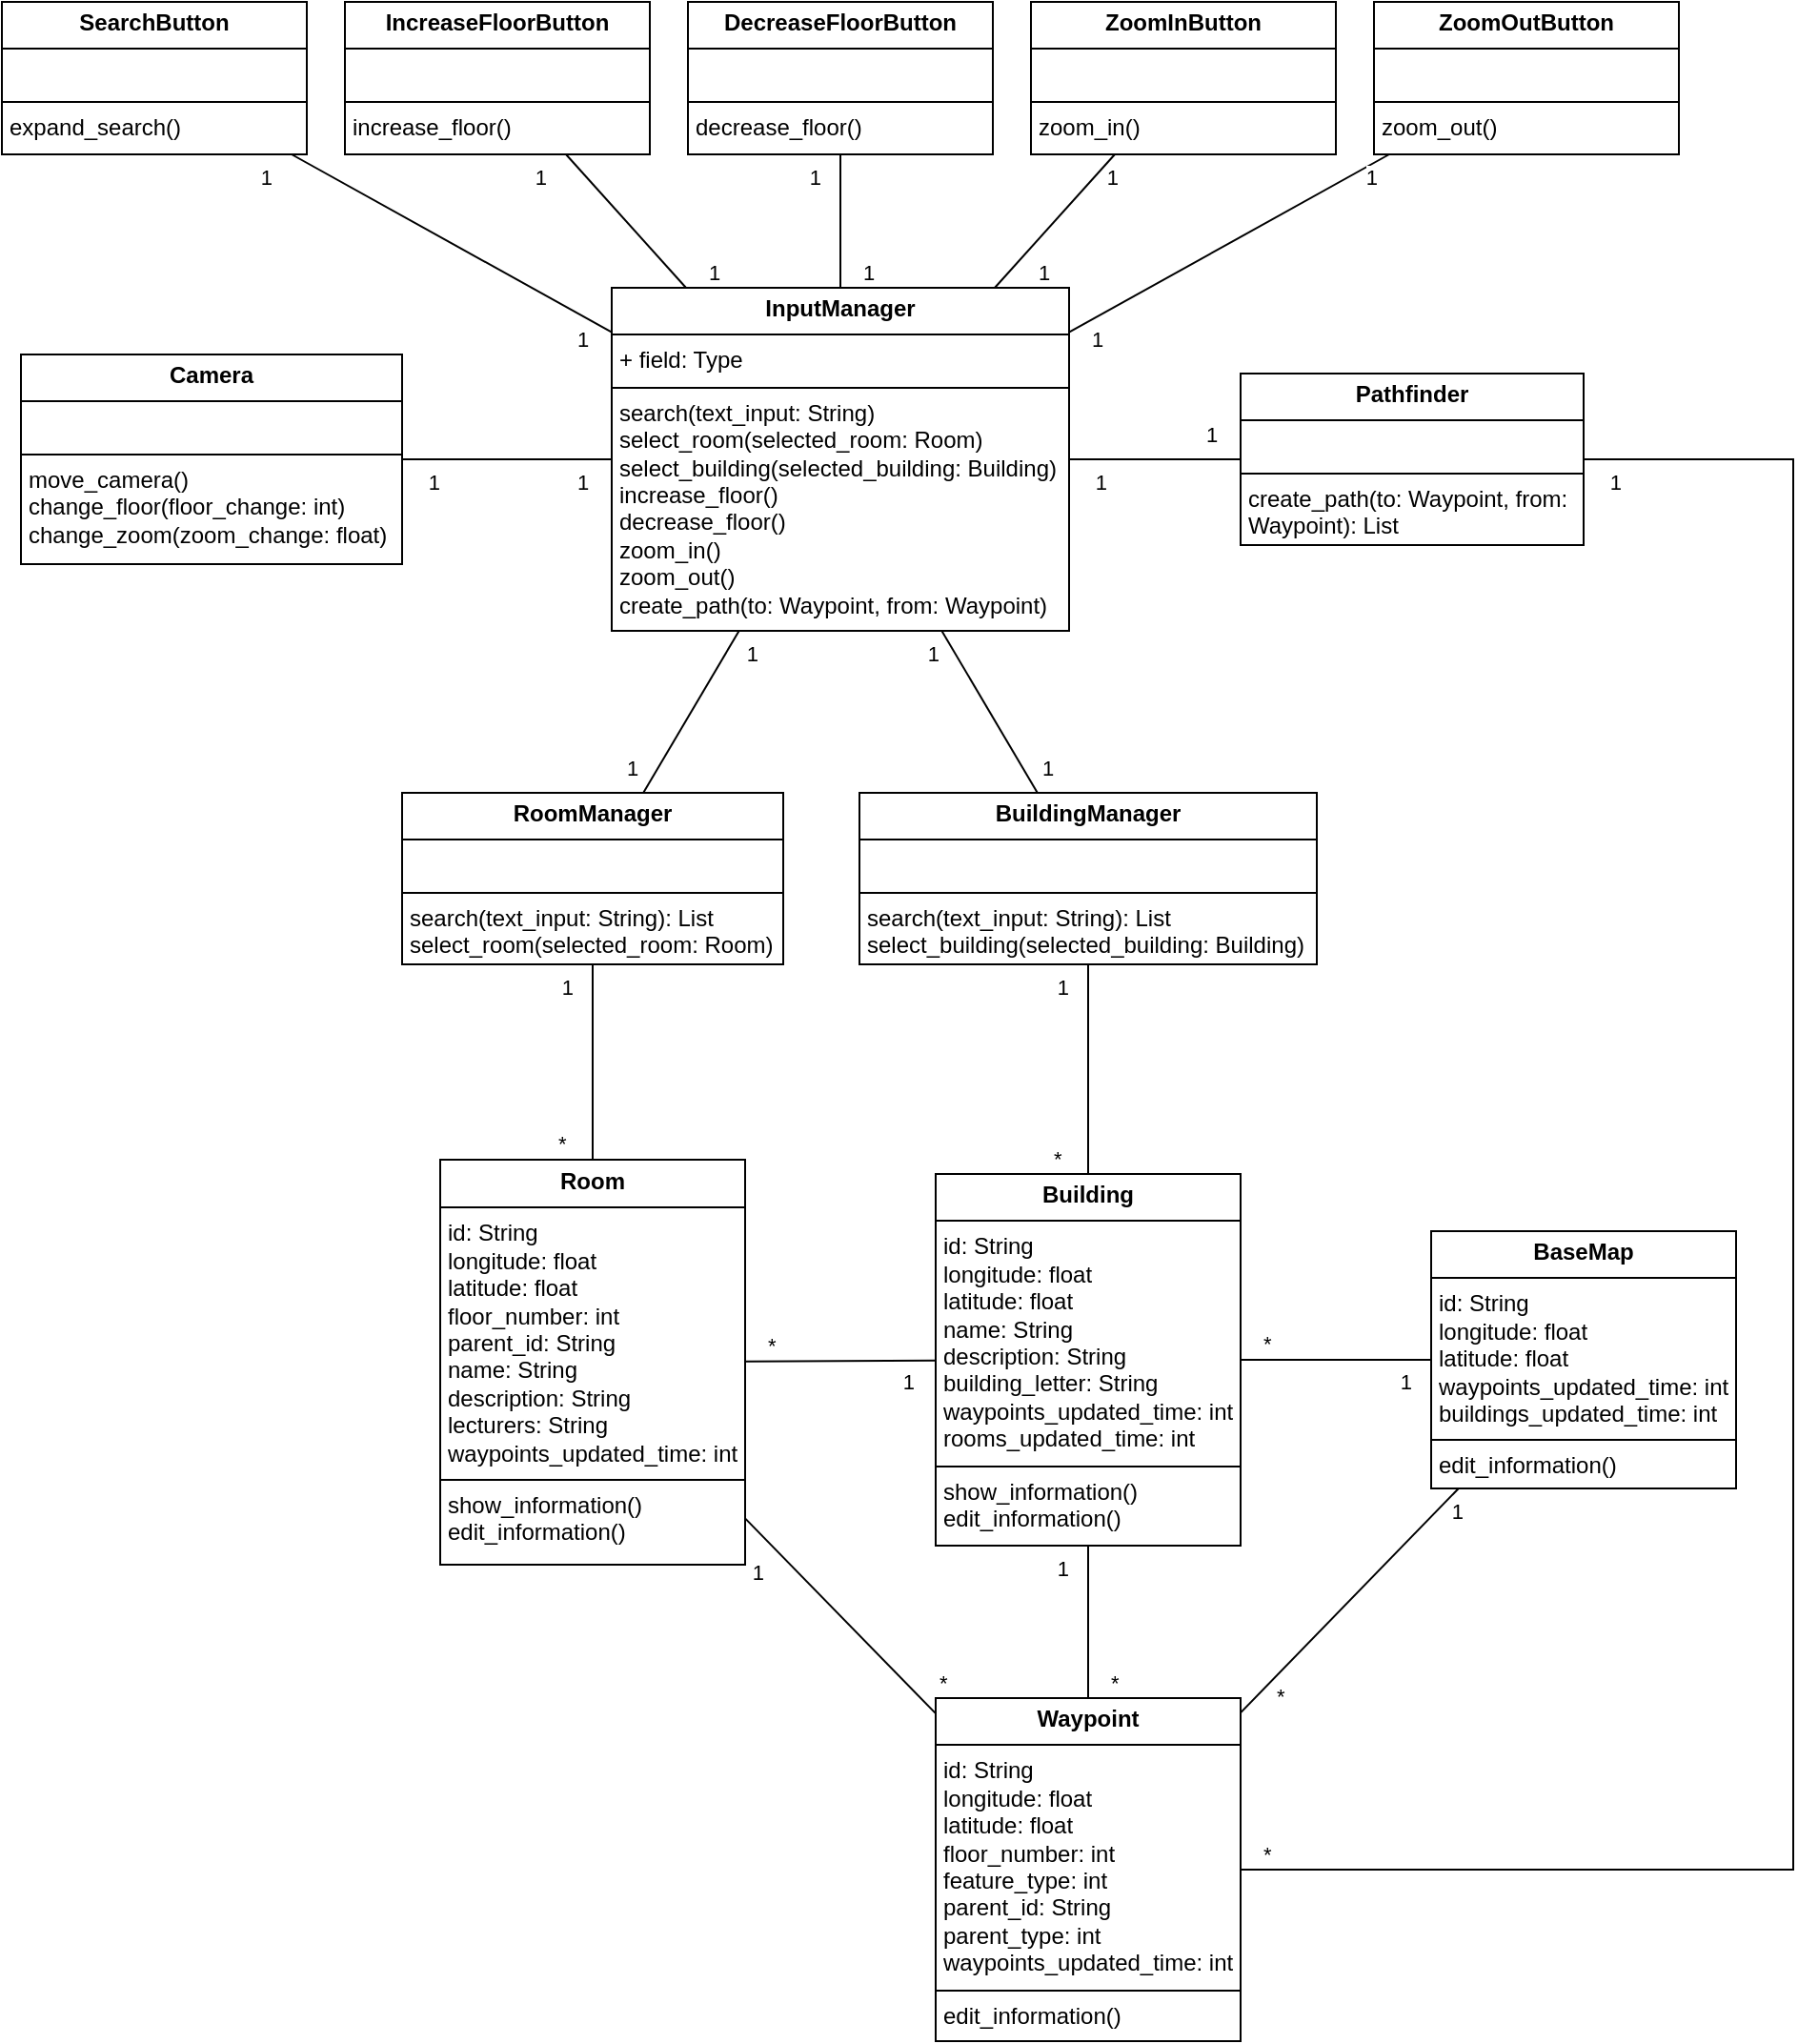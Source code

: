 <mxfile version="24.7.17">
  <diagram name="Page-1" id="9f46799a-70d6-7492-0946-bef42562c5a5">
    <mxGraphModel dx="1320" dy="1713" grid="1" gridSize="10" guides="1" tooltips="1" connect="1" arrows="1" fold="1" page="1" pageScale="1" pageWidth="1100" pageHeight="850" background="none" math="0" shadow="0">
      <root>
        <mxCell id="0" />
        <mxCell id="1" parent="0" />
        <mxCell id="O_8Z2jHHjcam1vpanROj-1" value="&lt;p style=&quot;margin:0px;margin-top:4px;text-align:center;&quot;&gt;&lt;b&gt;InputManager&lt;/b&gt;&lt;/p&gt;&lt;hr size=&quot;1&quot; style=&quot;border-style:solid;&quot;&gt;&lt;p style=&quot;margin:0px;margin-left:4px;&quot;&gt;+ field: Type&lt;/p&gt;&lt;hr size=&quot;1&quot; style=&quot;border-style:solid;&quot;&gt;&lt;p style=&quot;margin:0px;margin-left:4px;&quot;&gt;search(text_input: String)&lt;br&gt;&lt;/p&gt;&lt;p style=&quot;margin:0px;margin-left:4px;&quot;&gt;select_room(selected_room: Room)&lt;/p&gt;&lt;p style=&quot;margin:0px;margin-left:4px;&quot;&gt;select_building(selected_building: Building)&lt;/p&gt;&lt;p style=&quot;margin:0px;margin-left:4px;&quot;&gt;increase_floor()&lt;/p&gt;&lt;p style=&quot;margin:0px;margin-left:4px;&quot;&gt;decrease_floor()&lt;/p&gt;&lt;p style=&quot;margin:0px;margin-left:4px;&quot;&gt;zoom_in()&lt;/p&gt;&lt;p style=&quot;margin:0px;margin-left:4px;&quot;&gt;zoom_out()&lt;/p&gt;&lt;p style=&quot;margin:0px;margin-left:4px;&quot;&gt;create_path(to: Waypoint, from: Waypoint)&lt;/p&gt;" style="verticalAlign=top;align=left;overflow=fill;html=1;whiteSpace=wrap;" parent="1" vertex="1">
          <mxGeometry x="420" y="70" width="240" height="180" as="geometry" />
        </mxCell>
        <mxCell id="O_8Z2jHHjcam1vpanROj-3" value="&lt;p style=&quot;margin:0px;margin-top:4px;text-align:center;&quot;&gt;&lt;b&gt;IncreaseFloorButton&lt;/b&gt;&lt;/p&gt;&lt;hr size=&quot;1&quot; style=&quot;border-style:solid;&quot;&gt;&lt;p style=&quot;margin:0px;margin-left:4px;&quot;&gt;&lt;/p&gt;&lt;p style=&quot;margin:0px;margin-left:4px;&quot;&gt;&lt;br&gt;&lt;/p&gt;&lt;hr style=&quot;border-style: solid;&quot; size=&quot;1&quot;&gt;&lt;p style=&quot;margin:0px;margin-left:4px;&quot;&gt;increase_floor()&lt;/p&gt;" style="verticalAlign=top;align=left;overflow=fill;html=1;whiteSpace=wrap;" parent="1" vertex="1">
          <mxGeometry x="280" y="-80" width="160" height="80" as="geometry" />
        </mxCell>
        <mxCell id="O_8Z2jHHjcam1vpanROj-5" value="&lt;p style=&quot;margin:0px;margin-top:4px;text-align:center;&quot;&gt;&lt;b&gt;DecreaseFloorButton&lt;/b&gt;&lt;/p&gt;&lt;hr size=&quot;1&quot; style=&quot;border-style:solid;&quot;&gt;&lt;p style=&quot;margin:0px;margin-left:4px;&quot;&gt;&lt;br&gt;&lt;/p&gt;&lt;hr style=&quot;border-style: solid;&quot; size=&quot;1&quot;&gt;&lt;p style=&quot;margin:0px;margin-left:4px;&quot;&gt;decrease_floor()&lt;br&gt;&lt;/p&gt;" style="verticalAlign=top;align=left;overflow=fill;html=1;whiteSpace=wrap;" parent="1" vertex="1">
          <mxGeometry x="460" y="-80" width="160" height="80" as="geometry" />
        </mxCell>
        <mxCell id="O_8Z2jHHjcam1vpanROj-6" value="&lt;p style=&quot;margin:0px;margin-top:4px;text-align:center;&quot;&gt;&lt;b&gt;ZoomInButton&lt;/b&gt;&lt;/p&gt;&lt;hr size=&quot;1&quot; style=&quot;border-style:solid;&quot;&gt;&lt;p style=&quot;margin:0px;margin-left:4px;&quot;&gt;&lt;br&gt;&lt;/p&gt;&lt;hr style=&quot;border-style: solid;&quot; size=&quot;1&quot;&gt;&lt;p style=&quot;margin:0px;margin-left:4px;&quot;&gt;zoom_in()&lt;br&gt;&lt;/p&gt;" style="verticalAlign=top;align=left;overflow=fill;html=1;whiteSpace=wrap;" parent="1" vertex="1">
          <mxGeometry x="640" y="-80" width="160" height="80" as="geometry" />
        </mxCell>
        <mxCell id="O_8Z2jHHjcam1vpanROj-7" value="&lt;p style=&quot;margin:0px;margin-top:4px;text-align:center;&quot;&gt;&lt;b&gt;ZoomOutButton&lt;/b&gt;&lt;/p&gt;&lt;hr size=&quot;1&quot; style=&quot;border-style:solid;&quot;&gt;&lt;p style=&quot;margin:0px;margin-left:4px;&quot;&gt;&lt;br&gt;&lt;/p&gt;&lt;hr style=&quot;border-style: solid;&quot; size=&quot;1&quot;&gt;&lt;p style=&quot;margin:0px;margin-left:4px;&quot;&gt;zoom_out()&lt;br&gt;&lt;/p&gt;" style="verticalAlign=top;align=left;overflow=fill;html=1;whiteSpace=wrap;" parent="1" vertex="1">
          <mxGeometry x="820" y="-80" width="160" height="80" as="geometry" />
        </mxCell>
        <mxCell id="Tbiqba6ViQff4pH5ZTuQ-1" value="&lt;p style=&quot;margin:0px;margin-top:4px;text-align:center;&quot;&gt;&lt;b&gt;SearchButton&lt;/b&gt;&lt;/p&gt;&lt;hr size=&quot;1&quot; style=&quot;border-style:solid;&quot;&gt;&lt;p style=&quot;margin:0px;margin-left:4px;&quot;&gt;&lt;br&gt;&lt;/p&gt;&lt;hr style=&quot;border-style: solid;&quot; size=&quot;1&quot;&gt;&lt;p style=&quot;margin:0px;margin-left:4px;&quot;&gt;expand_search()&lt;br&gt;&lt;/p&gt;" style="verticalAlign=top;align=left;overflow=fill;html=1;whiteSpace=wrap;" vertex="1" parent="1">
          <mxGeometry x="100" y="-80" width="160" height="80" as="geometry" />
        </mxCell>
        <mxCell id="Tbiqba6ViQff4pH5ZTuQ-7" value="" style="endArrow=none;html=1;rounded=0;" edge="1" parent="1" source="O_8Z2jHHjcam1vpanROj-1" target="O_8Z2jHHjcam1vpanROj-7">
          <mxGeometry relative="1" as="geometry">
            <mxPoint x="610" y="130" as="sourcePoint" />
            <mxPoint x="770" y="130" as="targetPoint" />
          </mxGeometry>
        </mxCell>
        <mxCell id="Tbiqba6ViQff4pH5ZTuQ-8" value="1" style="edgeLabel;resizable=0;html=1;align=left;verticalAlign=bottom;" connectable="0" vertex="1" parent="Tbiqba6ViQff4pH5ZTuQ-7">
          <mxGeometry x="-1" relative="1" as="geometry">
            <mxPoint x="10" y="12" as="offset" />
          </mxGeometry>
        </mxCell>
        <mxCell id="Tbiqba6ViQff4pH5ZTuQ-9" value="1" style="edgeLabel;resizable=0;html=1;align=right;verticalAlign=bottom;" connectable="0" vertex="1" parent="Tbiqba6ViQff4pH5ZTuQ-7">
          <mxGeometry x="1" relative="1" as="geometry">
            <mxPoint x="-5" y="20" as="offset" />
          </mxGeometry>
        </mxCell>
        <mxCell id="Tbiqba6ViQff4pH5ZTuQ-13" value="" style="endArrow=none;html=1;rounded=0;" edge="1" parent="1" source="O_8Z2jHHjcam1vpanROj-1" target="O_8Z2jHHjcam1vpanROj-6">
          <mxGeometry relative="1" as="geometry">
            <mxPoint x="359.5" y="315" as="sourcePoint" />
            <mxPoint x="639.5" y="180" as="targetPoint" />
          </mxGeometry>
        </mxCell>
        <mxCell id="Tbiqba6ViQff4pH5ZTuQ-14" value="1" style="edgeLabel;resizable=0;html=1;align=left;verticalAlign=bottom;" connectable="0" vertex="1" parent="Tbiqba6ViQff4pH5ZTuQ-13">
          <mxGeometry x="-1" relative="1" as="geometry">
            <mxPoint x="21" as="offset" />
          </mxGeometry>
        </mxCell>
        <mxCell id="Tbiqba6ViQff4pH5ZTuQ-15" value="1" style="edgeLabel;resizable=0;html=1;align=right;verticalAlign=bottom;" connectable="0" vertex="1" parent="Tbiqba6ViQff4pH5ZTuQ-13">
          <mxGeometry x="1" relative="1" as="geometry">
            <mxPoint x="3" y="20" as="offset" />
          </mxGeometry>
        </mxCell>
        <mxCell id="Tbiqba6ViQff4pH5ZTuQ-16" value="" style="endArrow=none;html=1;rounded=0;" edge="1" parent="1" source="O_8Z2jHHjcam1vpanROj-1" target="O_8Z2jHHjcam1vpanROj-5">
          <mxGeometry relative="1" as="geometry">
            <mxPoint x="400" y="80" as="sourcePoint" />
            <mxPoint x="498" y="-10" as="targetPoint" />
          </mxGeometry>
        </mxCell>
        <mxCell id="Tbiqba6ViQff4pH5ZTuQ-17" value="1" style="edgeLabel;resizable=0;html=1;align=left;verticalAlign=bottom;" connectable="0" vertex="1" parent="Tbiqba6ViQff4pH5ZTuQ-16">
          <mxGeometry x="-1" relative="1" as="geometry">
            <mxPoint x="10" as="offset" />
          </mxGeometry>
        </mxCell>
        <mxCell id="Tbiqba6ViQff4pH5ZTuQ-18" value="1" style="edgeLabel;resizable=0;html=1;align=right;verticalAlign=bottom;" connectable="0" vertex="1" parent="Tbiqba6ViQff4pH5ZTuQ-16">
          <mxGeometry x="1" relative="1" as="geometry">
            <mxPoint x="-10" y="20" as="offset" />
          </mxGeometry>
        </mxCell>
        <mxCell id="Tbiqba6ViQff4pH5ZTuQ-19" value="" style="endArrow=none;html=1;rounded=0;" edge="1" parent="1" source="O_8Z2jHHjcam1vpanROj-1" target="O_8Z2jHHjcam1vpanROj-3">
          <mxGeometry relative="1" as="geometry">
            <mxPoint x="350" y="100" as="sourcePoint" />
            <mxPoint x="350" y="10" as="targetPoint" />
          </mxGeometry>
        </mxCell>
        <mxCell id="Tbiqba6ViQff4pH5ZTuQ-20" value="1" style="edgeLabel;resizable=0;html=1;align=left;verticalAlign=bottom;" connectable="0" vertex="1" parent="Tbiqba6ViQff4pH5ZTuQ-19">
          <mxGeometry x="-1" relative="1" as="geometry">
            <mxPoint x="10" as="offset" />
          </mxGeometry>
        </mxCell>
        <mxCell id="Tbiqba6ViQff4pH5ZTuQ-21" value="1" style="edgeLabel;resizable=0;html=1;align=right;verticalAlign=bottom;" connectable="0" vertex="1" parent="Tbiqba6ViQff4pH5ZTuQ-19">
          <mxGeometry x="1" relative="1" as="geometry">
            <mxPoint x="-10" y="20" as="offset" />
          </mxGeometry>
        </mxCell>
        <mxCell id="Tbiqba6ViQff4pH5ZTuQ-22" value="" style="endArrow=none;html=1;rounded=0;" edge="1" parent="1" source="O_8Z2jHHjcam1vpanROj-1" target="Tbiqba6ViQff4pH5ZTuQ-1">
          <mxGeometry relative="1" as="geometry">
            <mxPoint x="328" y="100" as="sourcePoint" />
            <mxPoint x="230" y="10" as="targetPoint" />
          </mxGeometry>
        </mxCell>
        <mxCell id="Tbiqba6ViQff4pH5ZTuQ-23" value="1" style="edgeLabel;resizable=0;html=1;align=left;verticalAlign=bottom;" connectable="0" vertex="1" parent="Tbiqba6ViQff4pH5ZTuQ-22">
          <mxGeometry x="-1" relative="1" as="geometry">
            <mxPoint x="-20" y="12" as="offset" />
          </mxGeometry>
        </mxCell>
        <mxCell id="Tbiqba6ViQff4pH5ZTuQ-24" value="1" style="edgeLabel;resizable=0;html=1;align=right;verticalAlign=bottom;" connectable="0" vertex="1" parent="Tbiqba6ViQff4pH5ZTuQ-22">
          <mxGeometry x="1" relative="1" as="geometry">
            <mxPoint x="-10" y="20" as="offset" />
          </mxGeometry>
        </mxCell>
        <mxCell id="Tbiqba6ViQff4pH5ZTuQ-25" value="&lt;p style=&quot;margin:0px;margin-top:4px;text-align:center;&quot;&gt;&lt;b&gt;Room&lt;/b&gt;&lt;/p&gt;&lt;hr size=&quot;1&quot; style=&quot;border-style:solid;&quot;&gt;&lt;p style=&quot;margin: 0px 0px 0px 4px;&quot;&gt;id: String&lt;/p&gt;&lt;p style=&quot;margin: 0px 0px 0px 4px;&quot;&gt;longitude: float&lt;/p&gt;&lt;p style=&quot;margin: 0px 0px 0px 4px;&quot;&gt;latitude: float&lt;/p&gt;&lt;p style=&quot;margin: 0px 0px 0px 4px;&quot;&gt;floor_number: int&lt;/p&gt;&lt;p style=&quot;margin: 0px 0px 0px 4px;&quot;&gt;parent_id: String&lt;/p&gt;&lt;p style=&quot;margin: 0px 0px 0px 4px;&quot;&gt;name: String&lt;/p&gt;&lt;p style=&quot;margin: 0px 0px 0px 4px;&quot;&gt;description: String&lt;/p&gt;&lt;p style=&quot;margin: 0px 0px 0px 4px;&quot;&gt;lecturers: String&lt;/p&gt;&lt;p style=&quot;margin: 0px 0px 0px 4px;&quot;&gt;waypoints_updated_time: int&lt;/p&gt;&lt;hr size=&quot;1&quot; style=&quot;border-style:solid;&quot;&gt;&lt;p style=&quot;margin:0px;margin-left:4px;&quot;&gt;show_information()&lt;/p&gt;&lt;p style=&quot;margin:0px;margin-left:4px;&quot;&gt;edit_information()&lt;br&gt;&lt;/p&gt;" style="verticalAlign=top;align=left;overflow=fill;html=1;whiteSpace=wrap;" vertex="1" parent="1">
          <mxGeometry x="330" y="527.5" width="160" height="212.5" as="geometry" />
        </mxCell>
        <mxCell id="Tbiqba6ViQff4pH5ZTuQ-26" value="&lt;p style=&quot;margin:0px;margin-top:4px;text-align:center;&quot;&gt;&lt;b&gt;Building&lt;/b&gt;&lt;/p&gt;&lt;hr size=&quot;1&quot; style=&quot;border-style:solid;&quot;&gt;&lt;p style=&quot;margin: 0px 0px 0px 4px;&quot;&gt;id: String&lt;/p&gt;&lt;p style=&quot;margin: 0px 0px 0px 4px;&quot;&gt;longitude: float&lt;/p&gt;&lt;p style=&quot;margin: 0px 0px 0px 4px;&quot;&gt;latitude: float&lt;/p&gt;&lt;p style=&quot;margin: 0px 0px 0px 4px;&quot;&gt;name: String&lt;/p&gt;&lt;p style=&quot;margin: 0px 0px 0px 4px;&quot;&gt;description: String&lt;/p&gt;&lt;p style=&quot;margin: 0px 0px 0px 4px;&quot;&gt;building_letter: String&lt;/p&gt;&lt;p style=&quot;margin: 0px 0px 0px 4px;&quot;&gt;waypoints_updated_time: int&lt;/p&gt;&lt;p style=&quot;margin: 0px 0px 0px 4px;&quot;&gt;rooms_updated_time: int&lt;/p&gt;&lt;hr size=&quot;1&quot; style=&quot;border-style:solid;&quot;&gt;&lt;p style=&quot;margin:0px;margin-left:4px;&quot;&gt;show_information()&lt;/p&gt;&lt;p style=&quot;margin:0px;margin-left:4px;&quot;&gt;edit_information()&lt;br&gt;&lt;/p&gt;" style="verticalAlign=top;align=left;overflow=fill;html=1;whiteSpace=wrap;" vertex="1" parent="1">
          <mxGeometry x="590" y="535" width="160" height="195" as="geometry" />
        </mxCell>
        <mxCell id="Tbiqba6ViQff4pH5ZTuQ-27" value="&lt;p style=&quot;margin:0px;margin-top:4px;text-align:center;&quot;&gt;&lt;b&gt;BaseMap&lt;/b&gt;&lt;/p&gt;&lt;hr size=&quot;1&quot; style=&quot;border-style:solid;&quot;&gt;&lt;p style=&quot;margin:0px;margin-left:4px;&quot;&gt;id: String&lt;/p&gt;&lt;p style=&quot;margin:0px;margin-left:4px;&quot;&gt;longitude: float&lt;/p&gt;&lt;p style=&quot;margin:0px;margin-left:4px;&quot;&gt;latitude: float&lt;/p&gt;&lt;p style=&quot;margin:0px;margin-left:4px;&quot;&gt;waypoints_updated_time: int&lt;/p&gt;&lt;p style=&quot;margin:0px;margin-left:4px;&quot;&gt;buildings_updated_time: int&lt;/p&gt;&lt;hr size=&quot;1&quot; style=&quot;border-style:solid;&quot;&gt;&lt;p style=&quot;margin:0px;margin-left:4px;&quot;&gt;edit_information()&lt;/p&gt;" style="verticalAlign=top;align=left;overflow=fill;html=1;whiteSpace=wrap;" vertex="1" parent="1">
          <mxGeometry x="850" y="565" width="160" height="135" as="geometry" />
        </mxCell>
        <mxCell id="Tbiqba6ViQff4pH5ZTuQ-28" value="&lt;p style=&quot;margin:0px;margin-top:4px;text-align:center;&quot;&gt;&lt;b&gt;Waypoint&lt;/b&gt;&lt;/p&gt;&lt;hr size=&quot;1&quot; style=&quot;border-style:solid;&quot;&gt;&lt;p style=&quot;margin: 0px 0px 0px 4px;&quot;&gt;id: String&lt;/p&gt;&lt;p style=&quot;margin: 0px 0px 0px 4px;&quot;&gt;longitude: float&lt;/p&gt;&lt;p style=&quot;margin: 0px 0px 0px 4px;&quot;&gt;latitude: float&lt;/p&gt;&lt;p style=&quot;margin: 0px 0px 0px 4px;&quot;&gt;floor_number: int&lt;/p&gt;&lt;p style=&quot;margin: 0px 0px 0px 4px;&quot;&gt;feature_type: int&lt;/p&gt;&lt;p style=&quot;margin: 0px 0px 0px 4px;&quot;&gt;parent_id: String&lt;/p&gt;&lt;p style=&quot;margin: 0px 0px 0px 4px;&quot;&gt;parent_type: int&lt;/p&gt;&lt;p style=&quot;margin: 0px 0px 0px 4px;&quot;&gt;waypoints_updated_time: int&lt;/p&gt;&lt;hr size=&quot;1&quot; style=&quot;border-style:solid;&quot;&gt;&lt;p style=&quot;margin:0px;margin-left:4px;&quot;&gt;edit_information()&lt;br&gt;&lt;/p&gt;" style="verticalAlign=top;align=left;overflow=fill;html=1;whiteSpace=wrap;" vertex="1" parent="1">
          <mxGeometry x="590" y="810" width="160" height="180" as="geometry" />
        </mxCell>
        <mxCell id="Tbiqba6ViQff4pH5ZTuQ-29" value="&lt;p style=&quot;margin:0px;margin-top:4px;text-align:center;&quot;&gt;&lt;b&gt;RoomManager&lt;/b&gt;&lt;/p&gt;&lt;hr size=&quot;1&quot; style=&quot;border-style:solid;&quot;&gt;&lt;p style=&quot;margin:0px;margin-left:4px;&quot;&gt;&lt;br&gt;&lt;/p&gt;&lt;hr size=&quot;1&quot; style=&quot;border-style:solid;&quot;&gt;&lt;p style=&quot;margin:0px;margin-left:4px;&quot;&gt;search(text_input: String): List&lt;/p&gt;&lt;p style=&quot;margin:0px;margin-left:4px;&quot;&gt;select_room(selected_room: Room)&lt;/p&gt;" style="verticalAlign=top;align=left;overflow=fill;html=1;whiteSpace=wrap;" vertex="1" parent="1">
          <mxGeometry x="310" y="335" width="200" height="90" as="geometry" />
        </mxCell>
        <mxCell id="Tbiqba6ViQff4pH5ZTuQ-30" value="&lt;p style=&quot;margin:0px;margin-top:4px;text-align:center;&quot;&gt;&lt;b&gt;BuildingManager&lt;/b&gt;&lt;/p&gt;&lt;hr size=&quot;1&quot; style=&quot;border-style:solid;&quot;&gt;&lt;p style=&quot;margin:0px;margin-left:4px;&quot;&gt;&lt;br&gt;&lt;/p&gt;&lt;hr size=&quot;1&quot; style=&quot;border-style:solid;&quot;&gt;&lt;p style=&quot;margin:0px;margin-left:4px;&quot;&gt;search(text_input: String): List&lt;br&gt;&lt;/p&gt;&lt;p style=&quot;margin:0px;margin-left:4px;&quot;&gt;select_building(selected_building: Building)&lt;br&gt;&lt;/p&gt;" style="verticalAlign=top;align=left;overflow=fill;html=1;whiteSpace=wrap;" vertex="1" parent="1">
          <mxGeometry x="550" y="335" width="240" height="90" as="geometry" />
        </mxCell>
        <mxCell id="Tbiqba6ViQff4pH5ZTuQ-33" value="" style="endArrow=none;html=1;rounded=0;" edge="1" parent="1" source="Tbiqba6ViQff4pH5ZTuQ-25" target="Tbiqba6ViQff4pH5ZTuQ-29">
          <mxGeometry relative="1" as="geometry">
            <mxPoint x="615" y="530" as="sourcePoint" />
            <mxPoint x="400" y="432" as="targetPoint" />
          </mxGeometry>
        </mxCell>
        <mxCell id="Tbiqba6ViQff4pH5ZTuQ-34" value="*" style="edgeLabel;resizable=0;html=1;align=left;verticalAlign=bottom;" connectable="0" vertex="1" parent="Tbiqba6ViQff4pH5ZTuQ-33">
          <mxGeometry x="-1" relative="1" as="geometry">
            <mxPoint x="-20" as="offset" />
          </mxGeometry>
        </mxCell>
        <mxCell id="Tbiqba6ViQff4pH5ZTuQ-35" value="1" style="edgeLabel;resizable=0;html=1;align=right;verticalAlign=bottom;" connectable="0" vertex="1" parent="Tbiqba6ViQff4pH5ZTuQ-33">
          <mxGeometry x="1" relative="1" as="geometry">
            <mxPoint x="-10" y="20" as="offset" />
          </mxGeometry>
        </mxCell>
        <mxCell id="Tbiqba6ViQff4pH5ZTuQ-36" value="" style="endArrow=none;html=1;rounded=0;" edge="1" parent="1" source="Tbiqba6ViQff4pH5ZTuQ-26" target="Tbiqba6ViQff4pH5ZTuQ-30">
          <mxGeometry relative="1" as="geometry">
            <mxPoint x="589" y="552.5" as="sourcePoint" />
            <mxPoint x="589" y="437.5" as="targetPoint" />
          </mxGeometry>
        </mxCell>
        <mxCell id="Tbiqba6ViQff4pH5ZTuQ-37" value="*" style="edgeLabel;resizable=0;html=1;align=left;verticalAlign=bottom;" connectable="0" vertex="1" parent="Tbiqba6ViQff4pH5ZTuQ-36">
          <mxGeometry x="-1" relative="1" as="geometry">
            <mxPoint x="-20" as="offset" />
          </mxGeometry>
        </mxCell>
        <mxCell id="Tbiqba6ViQff4pH5ZTuQ-38" value="1" style="edgeLabel;resizable=0;html=1;align=right;verticalAlign=bottom;" connectable="0" vertex="1" parent="Tbiqba6ViQff4pH5ZTuQ-36">
          <mxGeometry x="1" relative="1" as="geometry">
            <mxPoint x="-10" y="20" as="offset" />
          </mxGeometry>
        </mxCell>
        <mxCell id="Tbiqba6ViQff4pH5ZTuQ-39" value="" style="endArrow=none;html=1;rounded=0;" edge="1" parent="1" source="Tbiqba6ViQff4pH5ZTuQ-29" target="O_8Z2jHHjcam1vpanROj-1">
          <mxGeometry relative="1" as="geometry">
            <mxPoint x="467.5" y="318" as="sourcePoint" />
            <mxPoint x="252.5" y="220" as="targetPoint" />
          </mxGeometry>
        </mxCell>
        <mxCell id="Tbiqba6ViQff4pH5ZTuQ-40" value="1" style="edgeLabel;resizable=0;html=1;align=left;verticalAlign=bottom;" connectable="0" vertex="1" parent="Tbiqba6ViQff4pH5ZTuQ-39">
          <mxGeometry x="-1" relative="1" as="geometry">
            <mxPoint x="-11" y="-5" as="offset" />
          </mxGeometry>
        </mxCell>
        <mxCell id="Tbiqba6ViQff4pH5ZTuQ-41" value="1" style="edgeLabel;resizable=0;html=1;align=right;verticalAlign=bottom;" connectable="0" vertex="1" parent="Tbiqba6ViQff4pH5ZTuQ-39">
          <mxGeometry x="1" relative="1" as="geometry">
            <mxPoint x="11" y="20" as="offset" />
          </mxGeometry>
        </mxCell>
        <mxCell id="Tbiqba6ViQff4pH5ZTuQ-42" value="" style="endArrow=none;html=1;rounded=0;" edge="1" parent="1" source="Tbiqba6ViQff4pH5ZTuQ-30" target="O_8Z2jHHjcam1vpanROj-1">
          <mxGeometry relative="1" as="geometry">
            <mxPoint x="481" y="345" as="sourcePoint" />
            <mxPoint x="519" y="290" as="targetPoint" />
          </mxGeometry>
        </mxCell>
        <mxCell id="Tbiqba6ViQff4pH5ZTuQ-43" value="1" style="edgeLabel;resizable=0;html=1;align=left;verticalAlign=bottom;" connectable="0" vertex="1" parent="Tbiqba6ViQff4pH5ZTuQ-42">
          <mxGeometry x="-1" relative="1" as="geometry">
            <mxPoint x="1" y="-5" as="offset" />
          </mxGeometry>
        </mxCell>
        <mxCell id="Tbiqba6ViQff4pH5ZTuQ-44" value="1" style="edgeLabel;resizable=0;html=1;align=right;verticalAlign=bottom;" connectable="0" vertex="1" parent="Tbiqba6ViQff4pH5ZTuQ-42">
          <mxGeometry x="1" relative="1" as="geometry">
            <mxPoint x="-1" y="20" as="offset" />
          </mxGeometry>
        </mxCell>
        <mxCell id="Tbiqba6ViQff4pH5ZTuQ-45" value="" style="endArrow=none;html=1;rounded=0;" edge="1" parent="1" source="Tbiqba6ViQff4pH5ZTuQ-26" target="Tbiqba6ViQff4pH5ZTuQ-27">
          <mxGeometry relative="1" as="geometry">
            <mxPoint x="780" y="495" as="sourcePoint" />
            <mxPoint x="780" y="380" as="targetPoint" />
          </mxGeometry>
        </mxCell>
        <mxCell id="Tbiqba6ViQff4pH5ZTuQ-46" value="*" style="edgeLabel;resizable=0;html=1;align=left;verticalAlign=bottom;" connectable="0" vertex="1" parent="Tbiqba6ViQff4pH5ZTuQ-45">
          <mxGeometry x="-1" relative="1" as="geometry">
            <mxPoint x="10" as="offset" />
          </mxGeometry>
        </mxCell>
        <mxCell id="Tbiqba6ViQff4pH5ZTuQ-47" value="1" style="edgeLabel;resizable=0;html=1;align=right;verticalAlign=bottom;" connectable="0" vertex="1" parent="Tbiqba6ViQff4pH5ZTuQ-45">
          <mxGeometry x="1" relative="1" as="geometry">
            <mxPoint x="-10" y="20" as="offset" />
          </mxGeometry>
        </mxCell>
        <mxCell id="Tbiqba6ViQff4pH5ZTuQ-49" value="" style="endArrow=none;html=1;rounded=0;" edge="1" parent="1" source="Tbiqba6ViQff4pH5ZTuQ-25" target="Tbiqba6ViQff4pH5ZTuQ-26">
          <mxGeometry relative="1" as="geometry">
            <mxPoint x="490" y="584.84" as="sourcePoint" />
            <mxPoint x="590" y="584.84" as="targetPoint" />
          </mxGeometry>
        </mxCell>
        <mxCell id="Tbiqba6ViQff4pH5ZTuQ-50" value="*" style="edgeLabel;resizable=0;html=1;align=left;verticalAlign=bottom;" connectable="0" vertex="1" parent="Tbiqba6ViQff4pH5ZTuQ-49">
          <mxGeometry x="-1" relative="1" as="geometry">
            <mxPoint x="10" as="offset" />
          </mxGeometry>
        </mxCell>
        <mxCell id="Tbiqba6ViQff4pH5ZTuQ-51" value="1" style="edgeLabel;resizable=0;html=1;align=right;verticalAlign=bottom;" connectable="0" vertex="1" parent="Tbiqba6ViQff4pH5ZTuQ-49">
          <mxGeometry x="1" relative="1" as="geometry">
            <mxPoint x="-10" y="20" as="offset" />
          </mxGeometry>
        </mxCell>
        <mxCell id="Tbiqba6ViQff4pH5ZTuQ-52" value="" style="endArrow=none;html=1;rounded=0;" edge="1" parent="1" source="Tbiqba6ViQff4pH5ZTuQ-28" target="Tbiqba6ViQff4pH5ZTuQ-27">
          <mxGeometry relative="1" as="geometry">
            <mxPoint x="760" y="730" as="sourcePoint" />
            <mxPoint x="860" y="730" as="targetPoint" />
          </mxGeometry>
        </mxCell>
        <mxCell id="Tbiqba6ViQff4pH5ZTuQ-53" value="*" style="edgeLabel;resizable=0;html=1;align=left;verticalAlign=bottom;" connectable="0" vertex="1" parent="Tbiqba6ViQff4pH5ZTuQ-52">
          <mxGeometry x="-1" relative="1" as="geometry">
            <mxPoint x="17" as="offset" />
          </mxGeometry>
        </mxCell>
        <mxCell id="Tbiqba6ViQff4pH5ZTuQ-54" value="1" style="edgeLabel;resizable=0;html=1;align=right;verticalAlign=bottom;" connectable="0" vertex="1" parent="Tbiqba6ViQff4pH5ZTuQ-52">
          <mxGeometry x="1" relative="1" as="geometry">
            <mxPoint x="3" y="20" as="offset" />
          </mxGeometry>
        </mxCell>
        <mxCell id="Tbiqba6ViQff4pH5ZTuQ-55" value="" style="endArrow=none;html=1;rounded=0;" edge="1" parent="1" source="Tbiqba6ViQff4pH5ZTuQ-28" target="Tbiqba6ViQff4pH5ZTuQ-26">
          <mxGeometry relative="1" as="geometry">
            <mxPoint x="550" y="780" as="sourcePoint" />
            <mxPoint x="704" y="650" as="targetPoint" />
          </mxGeometry>
        </mxCell>
        <mxCell id="Tbiqba6ViQff4pH5ZTuQ-56" value="*" style="edgeLabel;resizable=0;html=1;align=left;verticalAlign=bottom;" connectable="0" vertex="1" parent="Tbiqba6ViQff4pH5ZTuQ-55">
          <mxGeometry x="-1" relative="1" as="geometry">
            <mxPoint x="10" as="offset" />
          </mxGeometry>
        </mxCell>
        <mxCell id="Tbiqba6ViQff4pH5ZTuQ-57" value="1" style="edgeLabel;resizable=0;html=1;align=right;verticalAlign=bottom;" connectable="0" vertex="1" parent="Tbiqba6ViQff4pH5ZTuQ-55">
          <mxGeometry x="1" relative="1" as="geometry">
            <mxPoint x="-10" y="20" as="offset" />
          </mxGeometry>
        </mxCell>
        <mxCell id="Tbiqba6ViQff4pH5ZTuQ-58" value="" style="endArrow=none;html=1;rounded=0;" edge="1" parent="1" source="Tbiqba6ViQff4pH5ZTuQ-28" target="Tbiqba6ViQff4pH5ZTuQ-25">
          <mxGeometry relative="1" as="geometry">
            <mxPoint x="530" y="780" as="sourcePoint" />
            <mxPoint x="530" y="650" as="targetPoint" />
          </mxGeometry>
        </mxCell>
        <mxCell id="Tbiqba6ViQff4pH5ZTuQ-59" value="*" style="edgeLabel;resizable=0;html=1;align=left;verticalAlign=bottom;" connectable="0" vertex="1" parent="Tbiqba6ViQff4pH5ZTuQ-58">
          <mxGeometry x="-1" relative="1" as="geometry">
            <mxPoint y="-8" as="offset" />
          </mxGeometry>
        </mxCell>
        <mxCell id="Tbiqba6ViQff4pH5ZTuQ-60" value="1" style="edgeLabel;resizable=0;html=1;align=right;verticalAlign=bottom;" connectable="0" vertex="1" parent="Tbiqba6ViQff4pH5ZTuQ-58">
          <mxGeometry x="1" relative="1" as="geometry">
            <mxPoint x="10" y="37" as="offset" />
          </mxGeometry>
        </mxCell>
        <mxCell id="Tbiqba6ViQff4pH5ZTuQ-61" value="&lt;p style=&quot;margin:0px;margin-top:4px;text-align:center;&quot;&gt;&lt;b&gt;Camera&lt;/b&gt;&lt;/p&gt;&lt;hr size=&quot;1&quot; style=&quot;border-style:solid;&quot;&gt;&lt;p style=&quot;margin:0px;margin-left:4px;&quot;&gt;&lt;br&gt;&lt;/p&gt;&lt;hr style=&quot;border-style: solid;&quot; size=&quot;1&quot;&gt;&lt;p style=&quot;margin:0px;margin-left:4px;&quot;&gt;move_camera()&lt;/p&gt;&lt;p style=&quot;margin:0px;margin-left:4px;&quot;&gt;change_floor(floor_change: int)&lt;/p&gt;&lt;p style=&quot;margin:0px;margin-left:4px;&quot;&gt;change_zoom(zoom_change: float)&lt;/p&gt;" style="verticalAlign=top;align=left;overflow=fill;html=1;whiteSpace=wrap;" vertex="1" parent="1">
          <mxGeometry x="110" y="105" width="200" height="110" as="geometry" />
        </mxCell>
        <mxCell id="Tbiqba6ViQff4pH5ZTuQ-62" value="" style="endArrow=none;html=1;rounded=0;" edge="1" parent="1" source="O_8Z2jHHjcam1vpanROj-1" target="Tbiqba6ViQff4pH5ZTuQ-61">
          <mxGeometry relative="1" as="geometry">
            <mxPoint x="429" y="203" as="sourcePoint" />
            <mxPoint x="200" y="70" as="targetPoint" />
          </mxGeometry>
        </mxCell>
        <mxCell id="Tbiqba6ViQff4pH5ZTuQ-63" value="1" style="edgeLabel;resizable=0;html=1;align=left;verticalAlign=bottom;" connectable="0" vertex="1" parent="Tbiqba6ViQff4pH5ZTuQ-62">
          <mxGeometry x="-1" relative="1" as="geometry">
            <mxPoint x="-20" y="20" as="offset" />
          </mxGeometry>
        </mxCell>
        <mxCell id="Tbiqba6ViQff4pH5ZTuQ-64" value="1" style="edgeLabel;resizable=0;html=1;align=right;verticalAlign=bottom;" connectable="0" vertex="1" parent="Tbiqba6ViQff4pH5ZTuQ-62">
          <mxGeometry x="1" relative="1" as="geometry">
            <mxPoint x="20" y="20" as="offset" />
          </mxGeometry>
        </mxCell>
        <mxCell id="Tbiqba6ViQff4pH5ZTuQ-66" value="&lt;p style=&quot;margin:0px;margin-top:4px;text-align:center;&quot;&gt;&lt;b&gt;Pathfinder&lt;/b&gt;&lt;/p&gt;&lt;hr size=&quot;1&quot; style=&quot;border-style:solid;&quot;&gt;&lt;p style=&quot;margin:0px;margin-left:4px;&quot;&gt;&lt;br&gt;&lt;/p&gt;&lt;hr size=&quot;1&quot; style=&quot;border-style:solid;&quot;&gt;&lt;p style=&quot;margin:0px;margin-left:4px;&quot;&gt;create_path(to: Waypoint, from: Waypoint): List&lt;br&gt;&lt;/p&gt;" style="verticalAlign=top;align=left;overflow=fill;html=1;whiteSpace=wrap;" vertex="1" parent="1">
          <mxGeometry x="750" y="115" width="180" height="90" as="geometry" />
        </mxCell>
        <mxCell id="Tbiqba6ViQff4pH5ZTuQ-67" value="" style="endArrow=none;html=1;rounded=0;" edge="1" parent="1" source="Tbiqba6ViQff4pH5ZTuQ-66" target="O_8Z2jHHjcam1vpanROj-1">
          <mxGeometry relative="1" as="geometry">
            <mxPoint x="710" y="305" as="sourcePoint" />
            <mxPoint x="660" y="220" as="targetPoint" />
          </mxGeometry>
        </mxCell>
        <mxCell id="Tbiqba6ViQff4pH5ZTuQ-68" value="1" style="edgeLabel;resizable=0;html=1;align=left;verticalAlign=bottom;" connectable="0" vertex="1" parent="Tbiqba6ViQff4pH5ZTuQ-67">
          <mxGeometry x="-1" relative="1" as="geometry">
            <mxPoint x="-20" y="-5" as="offset" />
          </mxGeometry>
        </mxCell>
        <mxCell id="Tbiqba6ViQff4pH5ZTuQ-69" value="1" style="edgeLabel;resizable=0;html=1;align=right;verticalAlign=bottom;" connectable="0" vertex="1" parent="Tbiqba6ViQff4pH5ZTuQ-67">
          <mxGeometry x="1" relative="1" as="geometry">
            <mxPoint x="20" y="20" as="offset" />
          </mxGeometry>
        </mxCell>
        <mxCell id="Tbiqba6ViQff4pH5ZTuQ-71" value="" style="endArrow=none;html=1;rounded=0;edgeStyle=orthogonalEdgeStyle;" edge="1" parent="1" source="Tbiqba6ViQff4pH5ZTuQ-28" target="Tbiqba6ViQff4pH5ZTuQ-66">
          <mxGeometry relative="1" as="geometry">
            <mxPoint x="990" y="385" as="sourcePoint" />
            <mxPoint x="850" y="360" as="targetPoint" />
            <Array as="points">
              <mxPoint x="1040" y="900" />
              <mxPoint x="1040" y="160" />
            </Array>
          </mxGeometry>
        </mxCell>
        <mxCell id="Tbiqba6ViQff4pH5ZTuQ-72" value="*" style="edgeLabel;resizable=0;html=1;align=left;verticalAlign=bottom;" connectable="0" vertex="1" parent="Tbiqba6ViQff4pH5ZTuQ-71">
          <mxGeometry x="-1" relative="1" as="geometry">
            <mxPoint x="10" as="offset" />
          </mxGeometry>
        </mxCell>
        <mxCell id="Tbiqba6ViQff4pH5ZTuQ-73" value="1" style="edgeLabel;resizable=0;html=1;align=right;verticalAlign=bottom;" connectable="0" vertex="1" parent="Tbiqba6ViQff4pH5ZTuQ-71">
          <mxGeometry x="1" relative="1" as="geometry">
            <mxPoint x="20" y="20" as="offset" />
          </mxGeometry>
        </mxCell>
      </root>
    </mxGraphModel>
  </diagram>
</mxfile>
